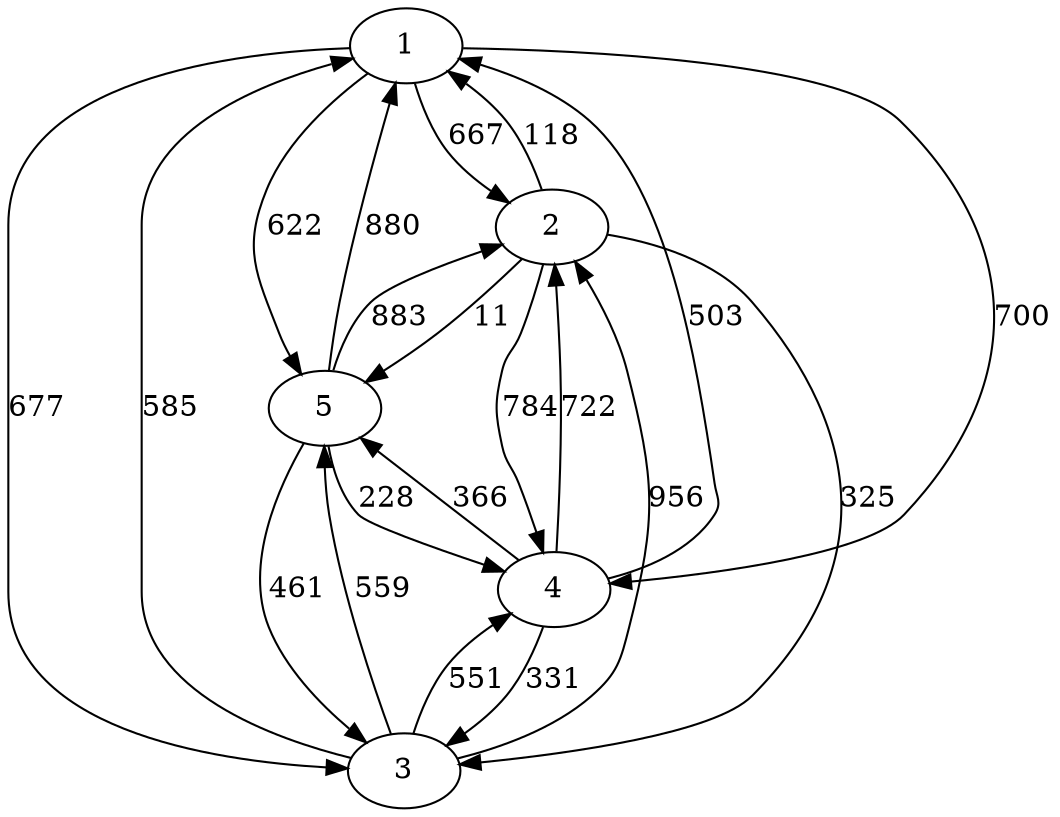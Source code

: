 digraph case2_in {
edge [len=2];
    1 -> 2 [label="667" color="black"];
    1 -> 3 [label="677" color="black"];
    1 -> 4 [label="700" color="black"];
    1 -> 5 [label="622" color="black"];
    2 -> 1 [label="118" color="black"];
    2 -> 3 [label="325" color="black"];
    2 -> 4 [label="784" color="black"];
    2 -> 5 [label="11" color="black"];
    3 -> 1 [label="585" color="black"];
    3 -> 2 [label="956" color="black"];
    3 -> 4 [label="551" color="black"];
    3 -> 5 [label="559" color="black"];
    4 -> 1 [label="503" color="black"];
    4 -> 2 [label="722" color="black"];
    4 -> 3 [label="331" color="black"];
    4 -> 5 [label="366" color="black"];
    5 -> 1 [label="880" color="black"];
    5 -> 2 [label="883" color="black"];
    5 -> 3 [label="461" color="black"];
    5 -> 4 [label="228" color="black"];
}
